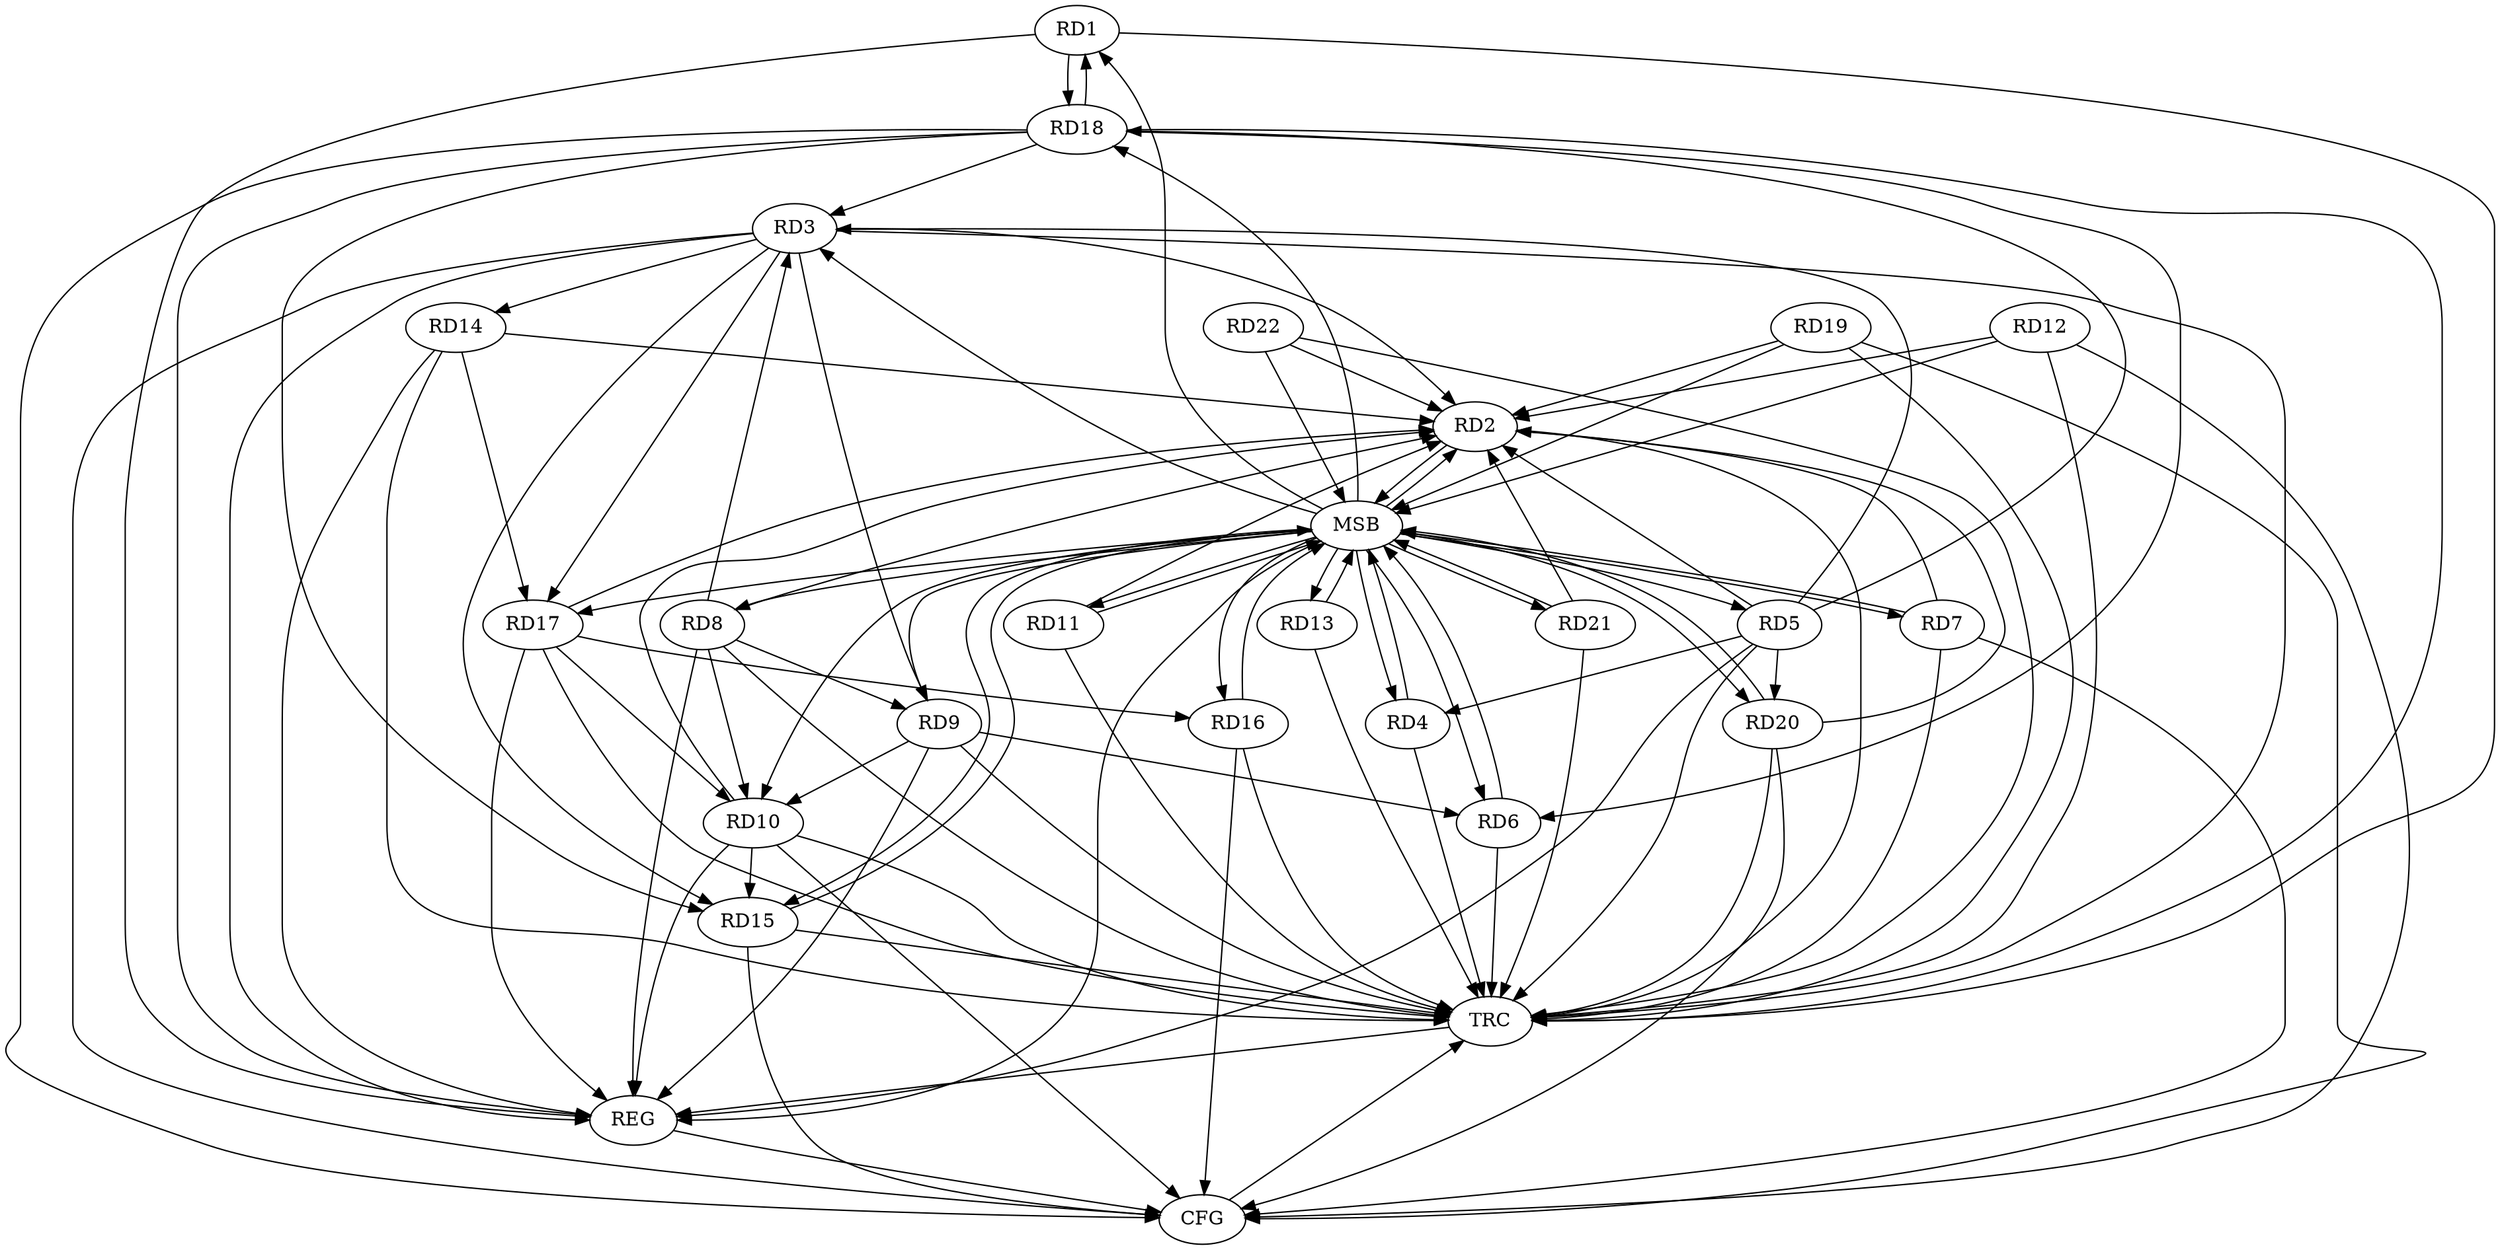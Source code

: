 strict digraph G {
  RD1 [ label="RD1" ];
  RD2 [ label="RD2" ];
  RD3 [ label="RD3" ];
  RD4 [ label="RD4" ];
  RD5 [ label="RD5" ];
  RD6 [ label="RD6" ];
  RD7 [ label="RD7" ];
  RD8 [ label="RD8" ];
  RD9 [ label="RD9" ];
  RD10 [ label="RD10" ];
  RD11 [ label="RD11" ];
  RD12 [ label="RD12" ];
  RD13 [ label="RD13" ];
  RD14 [ label="RD14" ];
  RD15 [ label="RD15" ];
  RD16 [ label="RD16" ];
  RD17 [ label="RD17" ];
  RD18 [ label="RD18" ];
  RD19 [ label="RD19" ];
  RD20 [ label="RD20" ];
  RD21 [ label="RD21" ];
  RD22 [ label="RD22" ];
  REG [ label="REG" ];
  MSB [ label="MSB" ];
  CFG [ label="CFG" ];
  TRC [ label="TRC" ];
  RD1 -> RD18;
  RD18 -> RD1;
  RD5 -> RD2;
  RD8 -> RD2;
  RD17 -> RD2;
  RD5 -> RD3;
  RD8 -> RD3;
  RD3 -> RD9;
  RD3 -> RD14;
  RD3 -> RD15;
  RD3 -> RD17;
  RD18 -> RD3;
  RD5 -> RD4;
  RD5 -> RD18;
  RD5 -> RD20;
  RD9 -> RD6;
  RD18 -> RD6;
  RD8 -> RD9;
  RD8 -> RD10;
  RD9 -> RD10;
  RD10 -> RD15;
  RD17 -> RD10;
  RD14 -> RD17;
  RD18 -> RD15;
  RD17 -> RD16;
  RD1 -> REG;
  RD3 -> REG;
  RD5 -> REG;
  RD8 -> REG;
  RD9 -> REG;
  RD10 -> REG;
  RD14 -> REG;
  RD17 -> REG;
  RD18 -> REG;
  RD2 -> MSB;
  MSB -> REG;
  RD4 -> MSB;
  MSB -> RD13;
  RD6 -> MSB;
  MSB -> RD11;
  MSB -> RD21;
  RD7 -> MSB;
  MSB -> RD20;
  RD11 -> MSB;
  MSB -> RD15;
  MSB -> RD18;
  RD12 -> MSB;
  MSB -> RD1;
  MSB -> RD3;
  MSB -> RD6;
  MSB -> RD16;
  RD13 -> MSB;
  MSB -> RD7;
  RD15 -> MSB;
  MSB -> RD8;
  MSB -> RD9;
  MSB -> RD17;
  RD16 -> MSB;
  MSB -> RD5;
  MSB -> RD10;
  RD19 -> MSB;
  MSB -> RD2;
  MSB -> RD4;
  RD20 -> MSB;
  RD21 -> MSB;
  RD22 -> MSB;
  RD16 -> CFG;
  RD15 -> CFG;
  RD3 -> CFG;
  RD7 -> CFG;
  RD10 -> CFG;
  RD19 -> CFG;
  RD12 -> CFG;
  RD20 -> CFG;
  RD18 -> CFG;
  REG -> CFG;
  RD1 -> TRC;
  RD2 -> TRC;
  RD3 -> TRC;
  RD4 -> TRC;
  RD5 -> TRC;
  RD6 -> TRC;
  RD7 -> TRC;
  RD8 -> TRC;
  RD9 -> TRC;
  RD10 -> TRC;
  RD11 -> TRC;
  RD12 -> TRC;
  RD13 -> TRC;
  RD14 -> TRC;
  RD15 -> TRC;
  RD16 -> TRC;
  RD17 -> TRC;
  RD18 -> TRC;
  RD19 -> TRC;
  RD20 -> TRC;
  RD21 -> TRC;
  RD22 -> TRC;
  CFG -> TRC;
  TRC -> REG;
  RD22 -> RD2;
  RD21 -> RD2;
  RD10 -> RD2;
  RD11 -> RD2;
  RD19 -> RD2;
  RD7 -> RD2;
  RD20 -> RD2;
  RD12 -> RD2;
  RD3 -> RD2;
  RD14 -> RD2;
}
